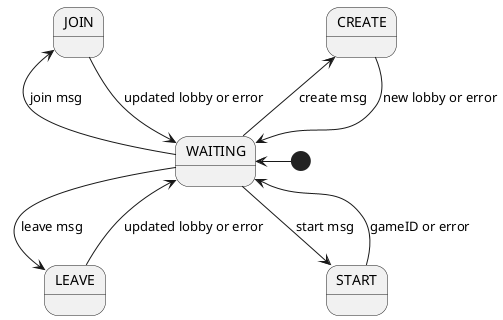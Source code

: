 @startuml
[*] -left-> WAITING
WAITING -up-> CREATE: create msg
CREATE --> WAITING: new lobby or error
WAITING -left-> JOIN: join msg
JOIN --> WAITING: updated lobby or error
WAITING -right-> LEAVE: leave msg
LEAVE--> WAITING: updated lobby or error
WAITING -down-> START: start msg
START--> WAITING: gameID or error
@enduml